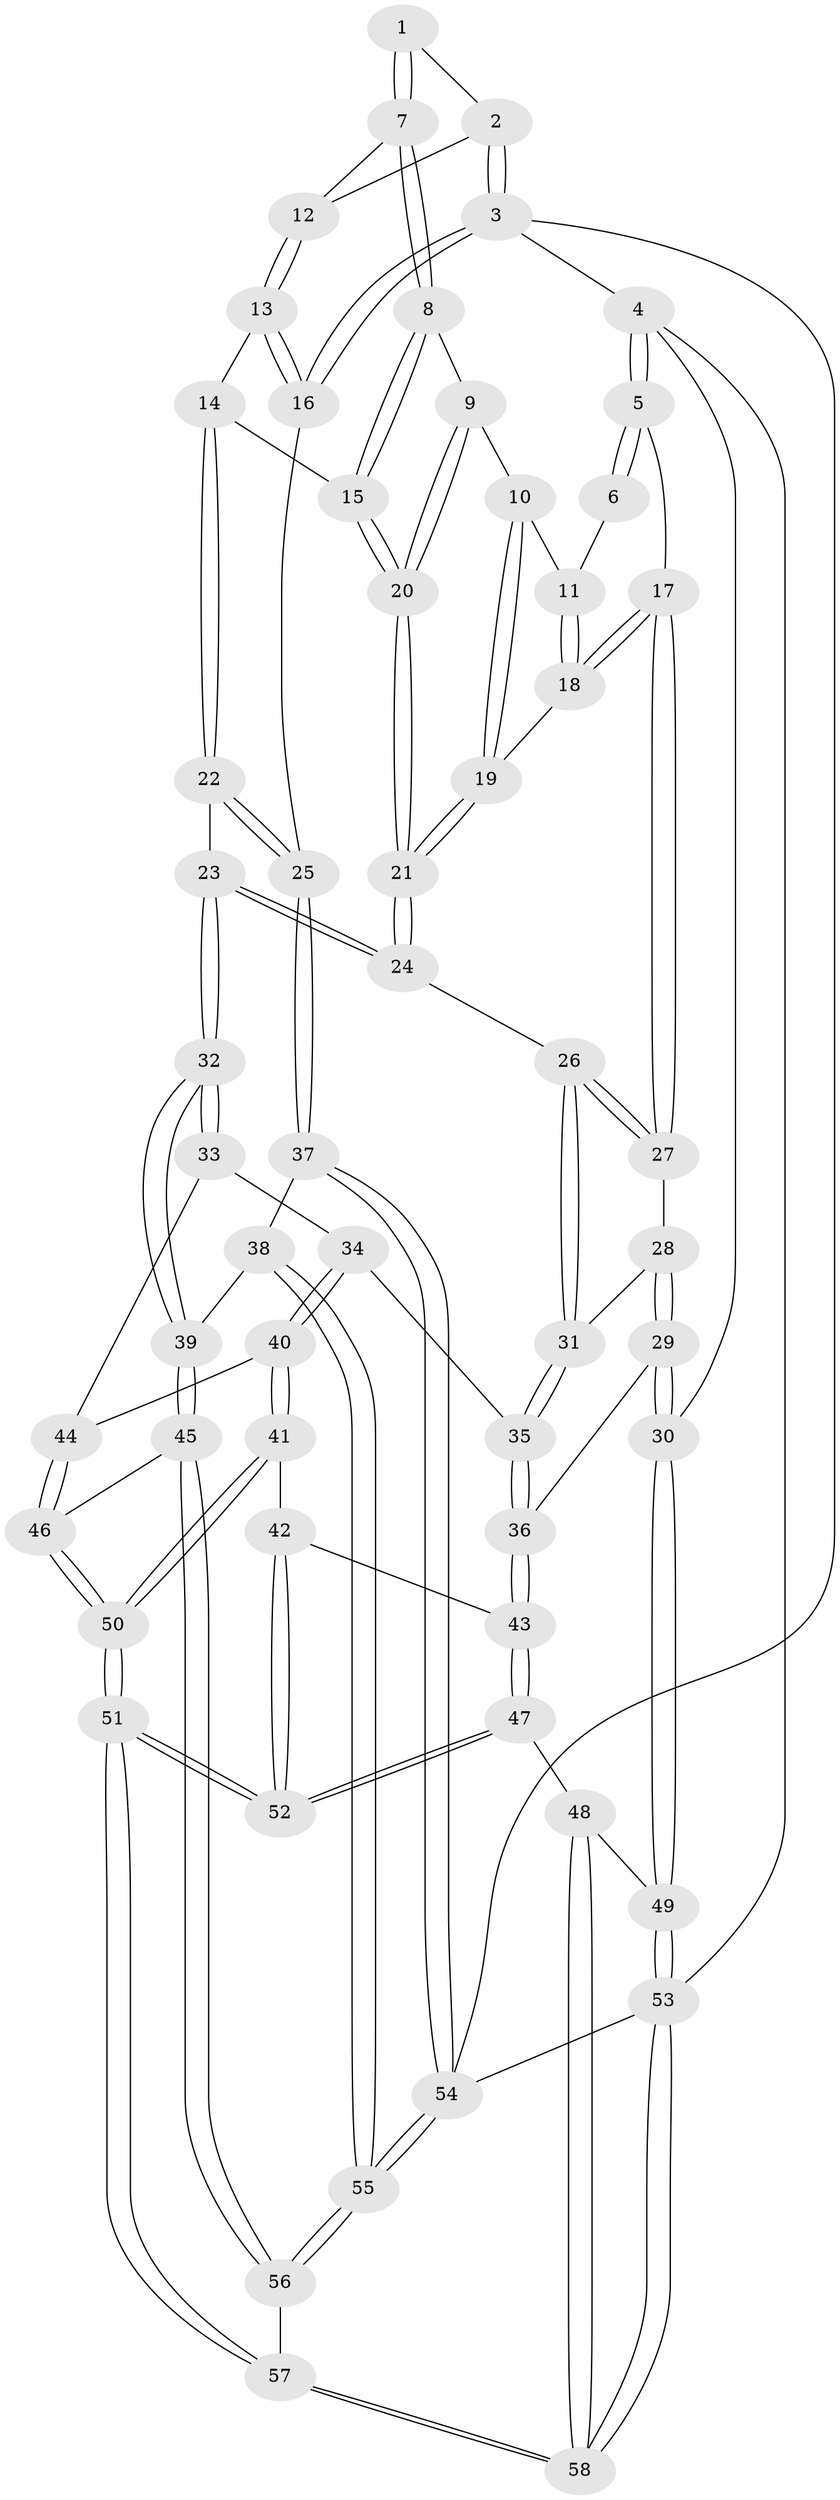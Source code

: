 // Generated by graph-tools (version 1.1) at 2025/27/03/09/25 03:27:11]
// undirected, 58 vertices, 142 edges
graph export_dot {
graph [start="1"]
  node [color=gray90,style=filled];
  1 [pos="+0.7633859566233029+0"];
  2 [pos="+0.9757370210688822+0"];
  3 [pos="+1+0"];
  4 [pos="+0+0"];
  5 [pos="+0+0"];
  6 [pos="+0.6448446566376642+0"];
  7 [pos="+0.7966282466916998+0.03596240732957449"];
  8 [pos="+0.78252690995579+0.17580057585546224"];
  9 [pos="+0.618924901546697+0.22814211259432987"];
  10 [pos="+0.5420494999980094+0.1158774849190448"];
  11 [pos="+0.5274342791903578+0.08659520100398321"];
  12 [pos="+0.9743326903995707+0.16388740132269822"];
  13 [pos="+1+0.1989259498861849"];
  14 [pos="+0.8374405327245299+0.27035601022681244"];
  15 [pos="+0.824374854947241+0.2545928550416267"];
  16 [pos="+1+0.24903673904613483"];
  17 [pos="+0.24566562242959983+0.19621909150854086"];
  18 [pos="+0.2790946926799351+0.19696461171092206"];
  19 [pos="+0.47693323966284706+0.3272783865106595"];
  20 [pos="+0.596133964447708+0.3411681809365879"];
  21 [pos="+0.5671049104772135+0.41124515926821936"];
  22 [pos="+0.8508628346552742+0.37866764392553615"];
  23 [pos="+0.6220610380379615+0.48632527988348373"];
  24 [pos="+0.5694836109644051+0.4245634890069246"];
  25 [pos="+1+0.5742340121446494"];
  26 [pos="+0.38267609825096494+0.4782060720615619"];
  27 [pos="+0.2328271145402905+0.23695323622260936"];
  28 [pos="+0.15678754649787913+0.35152376322250284"];
  29 [pos="+0.0009674230547926294+0.532300119989081"];
  30 [pos="+0+0.5477043821560811"];
  31 [pos="+0.3504535123007677+0.5197103610046783"];
  32 [pos="+0.6358165242151369+0.6060826547151311"];
  33 [pos="+0.4541898992132964+0.6421337455962344"];
  34 [pos="+0.3529753290107157+0.6256514194316247"];
  35 [pos="+0.31148876308095613+0.5992285435945447"];
  36 [pos="+0.1775347921286619+0.6325368191367229"];
  37 [pos="+1+0.6601051411282606"];
  38 [pos="+0.8828386935145732+0.7240061053596101"];
  39 [pos="+0.7000581846914236+0.7105361653390516"];
  40 [pos="+0.38089765064285364+0.7685208995416778"];
  41 [pos="+0.3799743266283055+0.7702968991816164"];
  42 [pos="+0.3076938460518233+0.7865699215388727"];
  43 [pos="+0.2031854201889133+0.7473313728491653"];
  44 [pos="+0.4418664365120016+0.7497652222581719"];
  45 [pos="+0.6513073792745242+0.7876567585068099"];
  46 [pos="+0.5550521219506612+0.8113706772902765"];
  47 [pos="+0.16882826211813912+0.8872385624885775"];
  48 [pos="+0.15650154665770888+0.8963955788692073"];
  49 [pos="+0+0.8693430597498122"];
  50 [pos="+0.4262224390683519+0.8935265990751831"];
  51 [pos="+0.38271470453394607+0.9683485591944835"];
  52 [pos="+0.3501507354355994+0.9472745714262386"];
  53 [pos="+0+1"];
  54 [pos="+1+1"];
  55 [pos="+0.7954784779693514+1"];
  56 [pos="+0.6606502597815026+1"];
  57 [pos="+0.44372267664950915+1"];
  58 [pos="+0.14641501213608824+1"];
  1 -- 2;
  1 -- 7;
  1 -- 7;
  2 -- 3;
  2 -- 3;
  2 -- 12;
  3 -- 4;
  3 -- 16;
  3 -- 16;
  3 -- 54;
  4 -- 5;
  4 -- 5;
  4 -- 30;
  4 -- 53;
  5 -- 6;
  5 -- 6;
  5 -- 17;
  6 -- 11;
  7 -- 8;
  7 -- 8;
  7 -- 12;
  8 -- 9;
  8 -- 15;
  8 -- 15;
  9 -- 10;
  9 -- 20;
  9 -- 20;
  10 -- 11;
  10 -- 19;
  10 -- 19;
  11 -- 18;
  11 -- 18;
  12 -- 13;
  12 -- 13;
  13 -- 14;
  13 -- 16;
  13 -- 16;
  14 -- 15;
  14 -- 22;
  14 -- 22;
  15 -- 20;
  15 -- 20;
  16 -- 25;
  17 -- 18;
  17 -- 18;
  17 -- 27;
  17 -- 27;
  18 -- 19;
  19 -- 21;
  19 -- 21;
  20 -- 21;
  20 -- 21;
  21 -- 24;
  21 -- 24;
  22 -- 23;
  22 -- 25;
  22 -- 25;
  23 -- 24;
  23 -- 24;
  23 -- 32;
  23 -- 32;
  24 -- 26;
  25 -- 37;
  25 -- 37;
  26 -- 27;
  26 -- 27;
  26 -- 31;
  26 -- 31;
  27 -- 28;
  28 -- 29;
  28 -- 29;
  28 -- 31;
  29 -- 30;
  29 -- 30;
  29 -- 36;
  30 -- 49;
  30 -- 49;
  31 -- 35;
  31 -- 35;
  32 -- 33;
  32 -- 33;
  32 -- 39;
  32 -- 39;
  33 -- 34;
  33 -- 44;
  34 -- 35;
  34 -- 40;
  34 -- 40;
  35 -- 36;
  35 -- 36;
  36 -- 43;
  36 -- 43;
  37 -- 38;
  37 -- 54;
  37 -- 54;
  38 -- 39;
  38 -- 55;
  38 -- 55;
  39 -- 45;
  39 -- 45;
  40 -- 41;
  40 -- 41;
  40 -- 44;
  41 -- 42;
  41 -- 50;
  41 -- 50;
  42 -- 43;
  42 -- 52;
  42 -- 52;
  43 -- 47;
  43 -- 47;
  44 -- 46;
  44 -- 46;
  45 -- 46;
  45 -- 56;
  45 -- 56;
  46 -- 50;
  46 -- 50;
  47 -- 48;
  47 -- 52;
  47 -- 52;
  48 -- 49;
  48 -- 58;
  48 -- 58;
  49 -- 53;
  49 -- 53;
  50 -- 51;
  50 -- 51;
  51 -- 52;
  51 -- 52;
  51 -- 57;
  51 -- 57;
  53 -- 58;
  53 -- 58;
  53 -- 54;
  54 -- 55;
  54 -- 55;
  55 -- 56;
  55 -- 56;
  56 -- 57;
  57 -- 58;
  57 -- 58;
}
